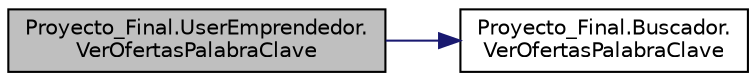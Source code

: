 digraph "Proyecto_Final.UserEmprendedor.VerOfertasPalabraClave"
{
 // INTERACTIVE_SVG=YES
 // LATEX_PDF_SIZE
  edge [fontname="Helvetica",fontsize="10",labelfontname="Helvetica",labelfontsize="10"];
  node [fontname="Helvetica",fontsize="10",shape=record];
  rankdir="LR";
  Node1 [label="Proyecto_Final.UserEmprendedor.\lVerOfertasPalabraClave",height=0.2,width=0.4,color="black", fillcolor="grey75", style="filled", fontcolor="black",tooltip="En base a una palabra clave, busca todas las ofertas que la contengan."];
  Node1 -> Node2 [color="midnightblue",fontsize="10",style="solid",fontname="Helvetica"];
  Node2 [label="Proyecto_Final.Buscador.\lVerOfertasPalabraClave",height=0.2,width=0.4,color="black", fillcolor="white", style="filled",URL="$classProyecto__Final_1_1Buscador.html#a006a52250da1997f883b1d649ccaa5f0",tooltip="En base a una palabra clave recibida, otorga todas las ofertas que tengan la misma palabra clave"];
}
